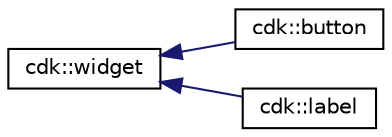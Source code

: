 digraph "Graphical Class Hierarchy"
{
 // LATEX_PDF_SIZE
  edge [fontname="Helvetica",fontsize="10",labelfontname="Helvetica",labelfontsize="10"];
  node [fontname="Helvetica",fontsize="10",shape=record];
  rankdir="LR";
  Node0 [label="cdk::widget",height=0.2,width=0.4,color="black", fillcolor="white", style="filled",URL="$structcdk_1_1widget.html",tooltip=" "];
  Node0 -> Node1 [dir="back",color="midnightblue",fontsize="10",style="solid",fontname="Helvetica"];
  Node1 [label="cdk::button",height=0.2,width=0.4,color="black", fillcolor="white", style="filled",URL="$classcdk_1_1button.html",tooltip="Create and manage a curses button widget."];
  Node0 -> Node2 [dir="back",color="midnightblue",fontsize="10",style="solid",fontname="Helvetica"];
  Node2 [label="cdk::label",height=0.2,width=0.4,color="black", fillcolor="white", style="filled",URL="$classcdk_1_1label.html",tooltip=" "];
}
